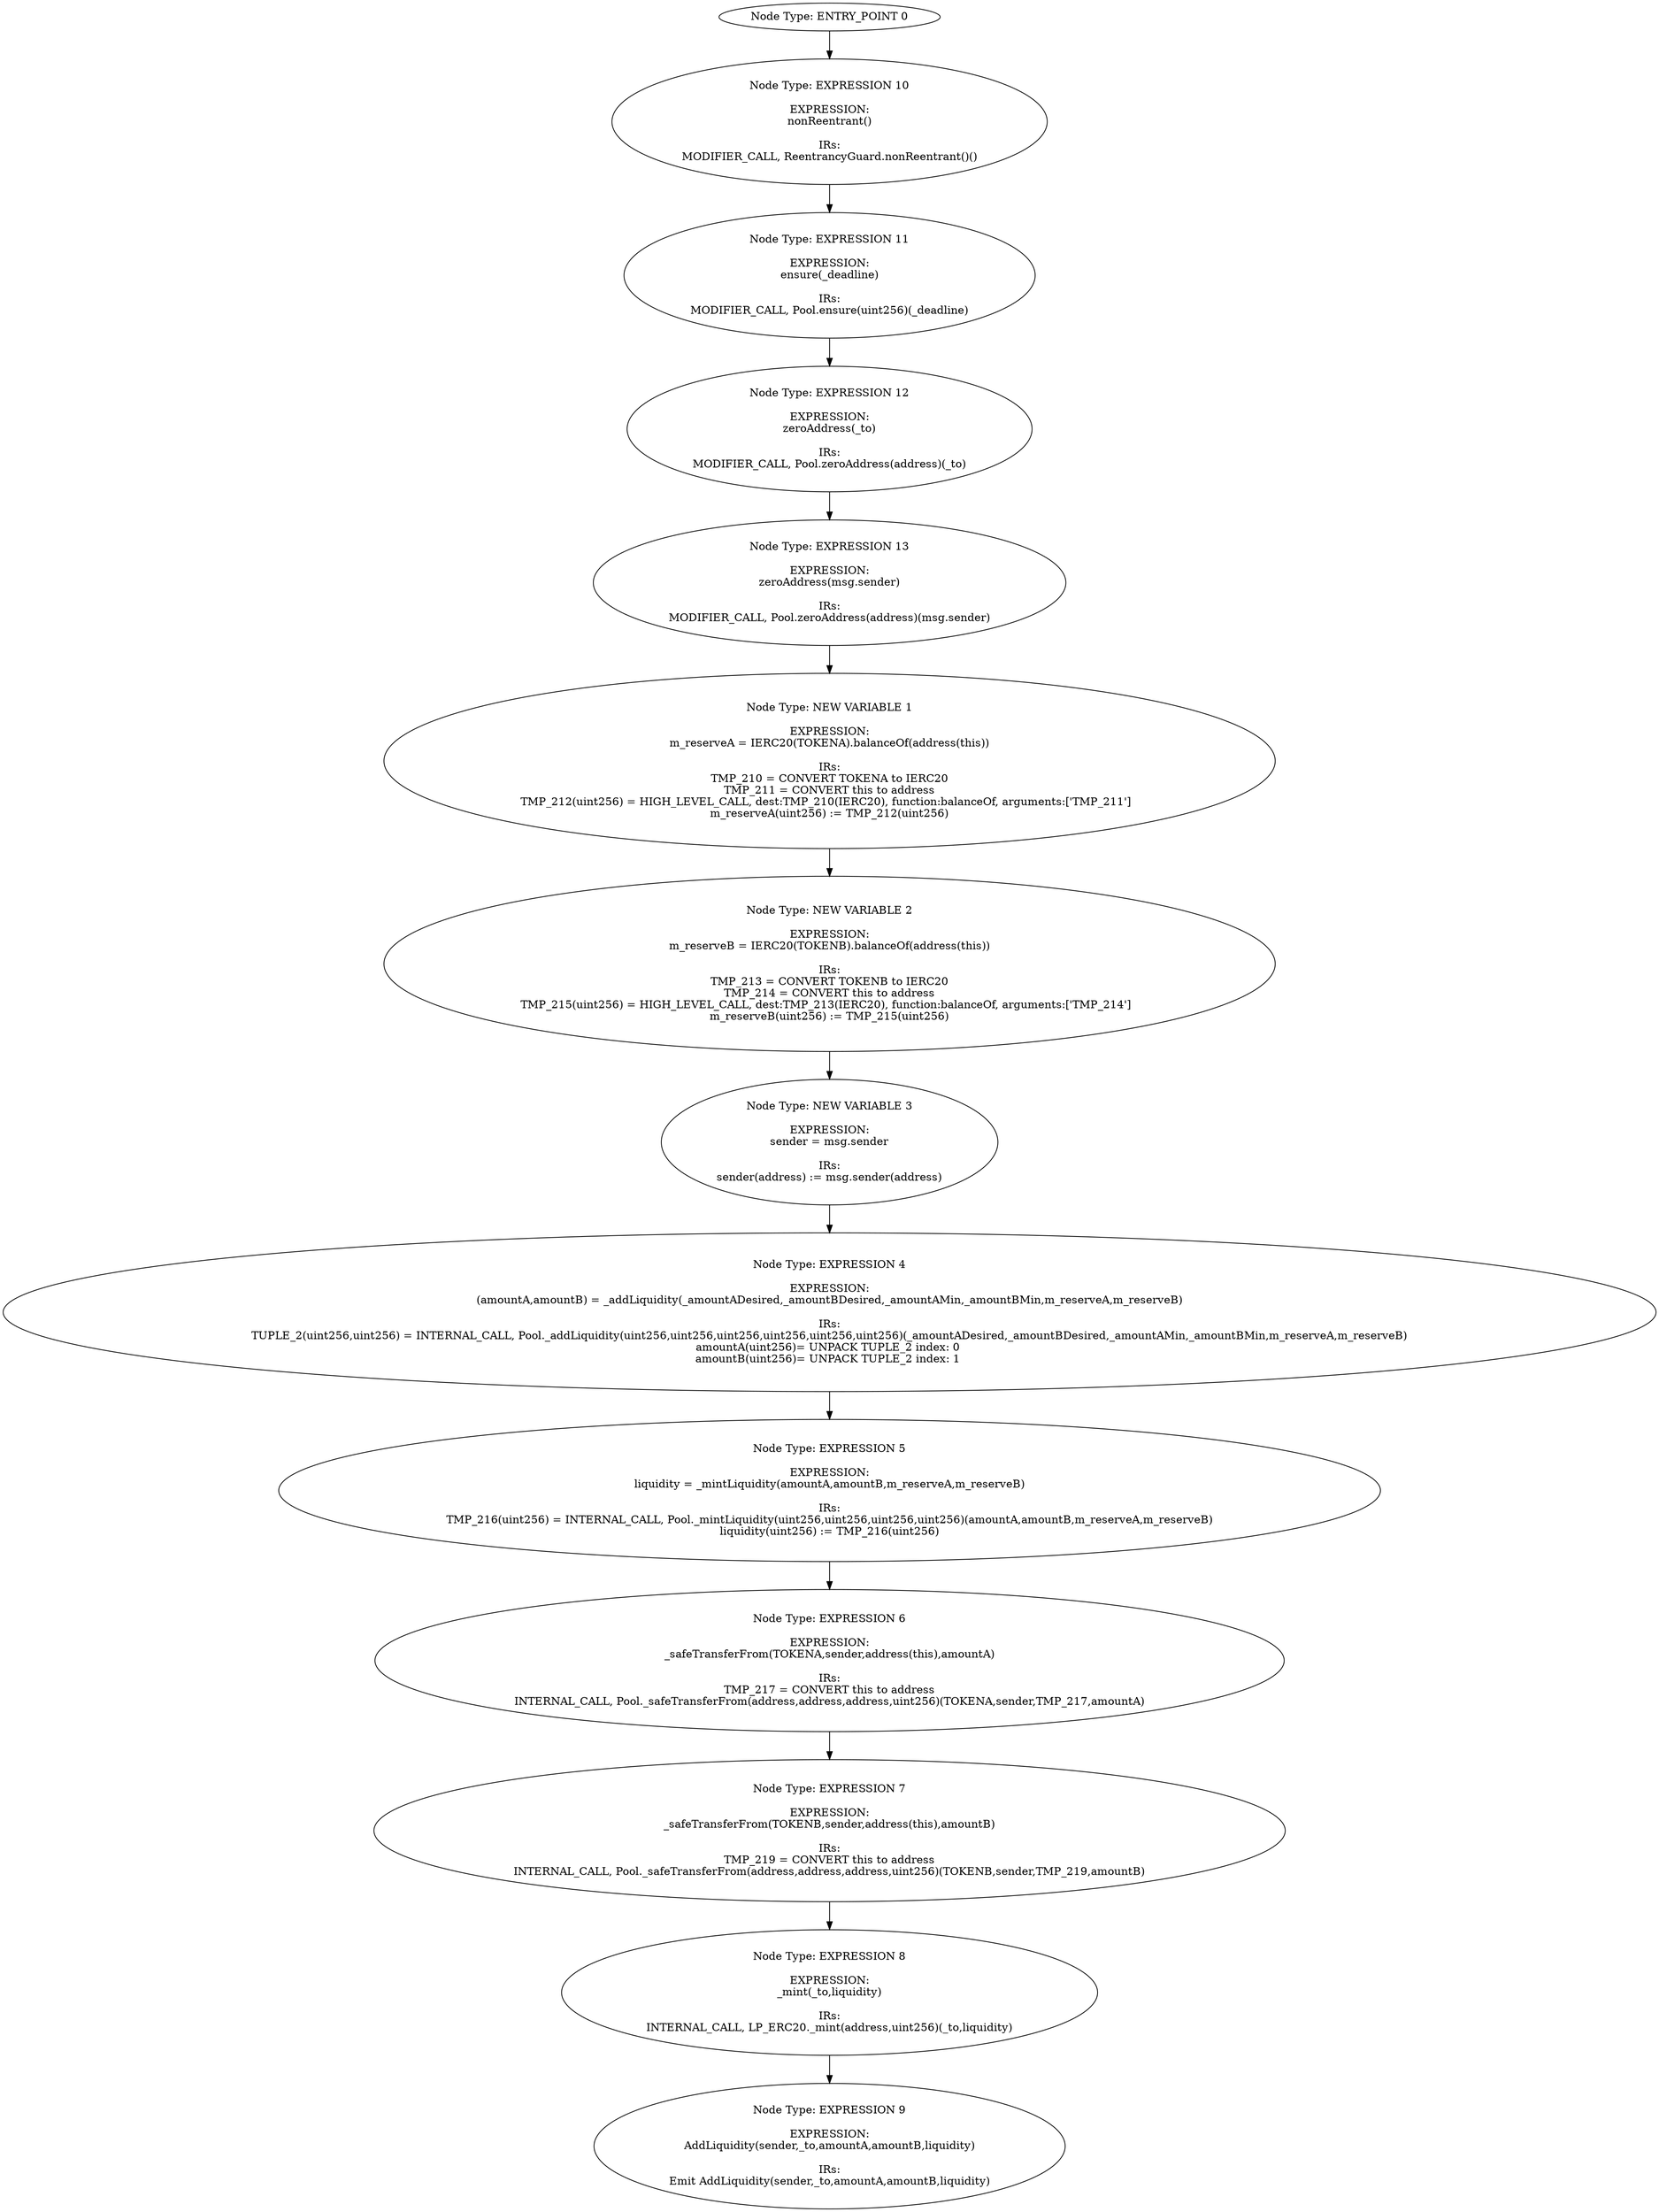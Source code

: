 digraph{
0[label="Node Type: ENTRY_POINT 0
"];
0->10;
1[label="Node Type: NEW VARIABLE 1

EXPRESSION:
m_reserveA = IERC20(TOKENA).balanceOf(address(this))

IRs:
TMP_210 = CONVERT TOKENA to IERC20
TMP_211 = CONVERT this to address
TMP_212(uint256) = HIGH_LEVEL_CALL, dest:TMP_210(IERC20), function:balanceOf, arguments:['TMP_211']  
m_reserveA(uint256) := TMP_212(uint256)"];
1->2;
2[label="Node Type: NEW VARIABLE 2

EXPRESSION:
m_reserveB = IERC20(TOKENB).balanceOf(address(this))

IRs:
TMP_213 = CONVERT TOKENB to IERC20
TMP_214 = CONVERT this to address
TMP_215(uint256) = HIGH_LEVEL_CALL, dest:TMP_213(IERC20), function:balanceOf, arguments:['TMP_214']  
m_reserveB(uint256) := TMP_215(uint256)"];
2->3;
3[label="Node Type: NEW VARIABLE 3

EXPRESSION:
sender = msg.sender

IRs:
sender(address) := msg.sender(address)"];
3->4;
4[label="Node Type: EXPRESSION 4

EXPRESSION:
(amountA,amountB) = _addLiquidity(_amountADesired,_amountBDesired,_amountAMin,_amountBMin,m_reserveA,m_reserveB)

IRs:
TUPLE_2(uint256,uint256) = INTERNAL_CALL, Pool._addLiquidity(uint256,uint256,uint256,uint256,uint256,uint256)(_amountADesired,_amountBDesired,_amountAMin,_amountBMin,m_reserveA,m_reserveB)
amountA(uint256)= UNPACK TUPLE_2 index: 0 
amountB(uint256)= UNPACK TUPLE_2 index: 1 "];
4->5;
5[label="Node Type: EXPRESSION 5

EXPRESSION:
liquidity = _mintLiquidity(amountA,amountB,m_reserveA,m_reserveB)

IRs:
TMP_216(uint256) = INTERNAL_CALL, Pool._mintLiquidity(uint256,uint256,uint256,uint256)(amountA,amountB,m_reserveA,m_reserveB)
liquidity(uint256) := TMP_216(uint256)"];
5->6;
6[label="Node Type: EXPRESSION 6

EXPRESSION:
_safeTransferFrom(TOKENA,sender,address(this),amountA)

IRs:
TMP_217 = CONVERT this to address
INTERNAL_CALL, Pool._safeTransferFrom(address,address,address,uint256)(TOKENA,sender,TMP_217,amountA)"];
6->7;
7[label="Node Type: EXPRESSION 7

EXPRESSION:
_safeTransferFrom(TOKENB,sender,address(this),amountB)

IRs:
TMP_219 = CONVERT this to address
INTERNAL_CALL, Pool._safeTransferFrom(address,address,address,uint256)(TOKENB,sender,TMP_219,amountB)"];
7->8;
8[label="Node Type: EXPRESSION 8

EXPRESSION:
_mint(_to,liquidity)

IRs:
INTERNAL_CALL, LP_ERC20._mint(address,uint256)(_to,liquidity)"];
8->9;
9[label="Node Type: EXPRESSION 9

EXPRESSION:
AddLiquidity(sender,_to,amountA,amountB,liquidity)

IRs:
Emit AddLiquidity(sender,_to,amountA,amountB,liquidity)"];
10[label="Node Type: EXPRESSION 10

EXPRESSION:
nonReentrant()

IRs:
MODIFIER_CALL, ReentrancyGuard.nonReentrant()()"];
10->11;
11[label="Node Type: EXPRESSION 11

EXPRESSION:
ensure(_deadline)

IRs:
MODIFIER_CALL, Pool.ensure(uint256)(_deadline)"];
11->12;
12[label="Node Type: EXPRESSION 12

EXPRESSION:
zeroAddress(_to)

IRs:
MODIFIER_CALL, Pool.zeroAddress(address)(_to)"];
12->13;
13[label="Node Type: EXPRESSION 13

EXPRESSION:
zeroAddress(msg.sender)

IRs:
MODIFIER_CALL, Pool.zeroAddress(address)(msg.sender)"];
13->1;
}
